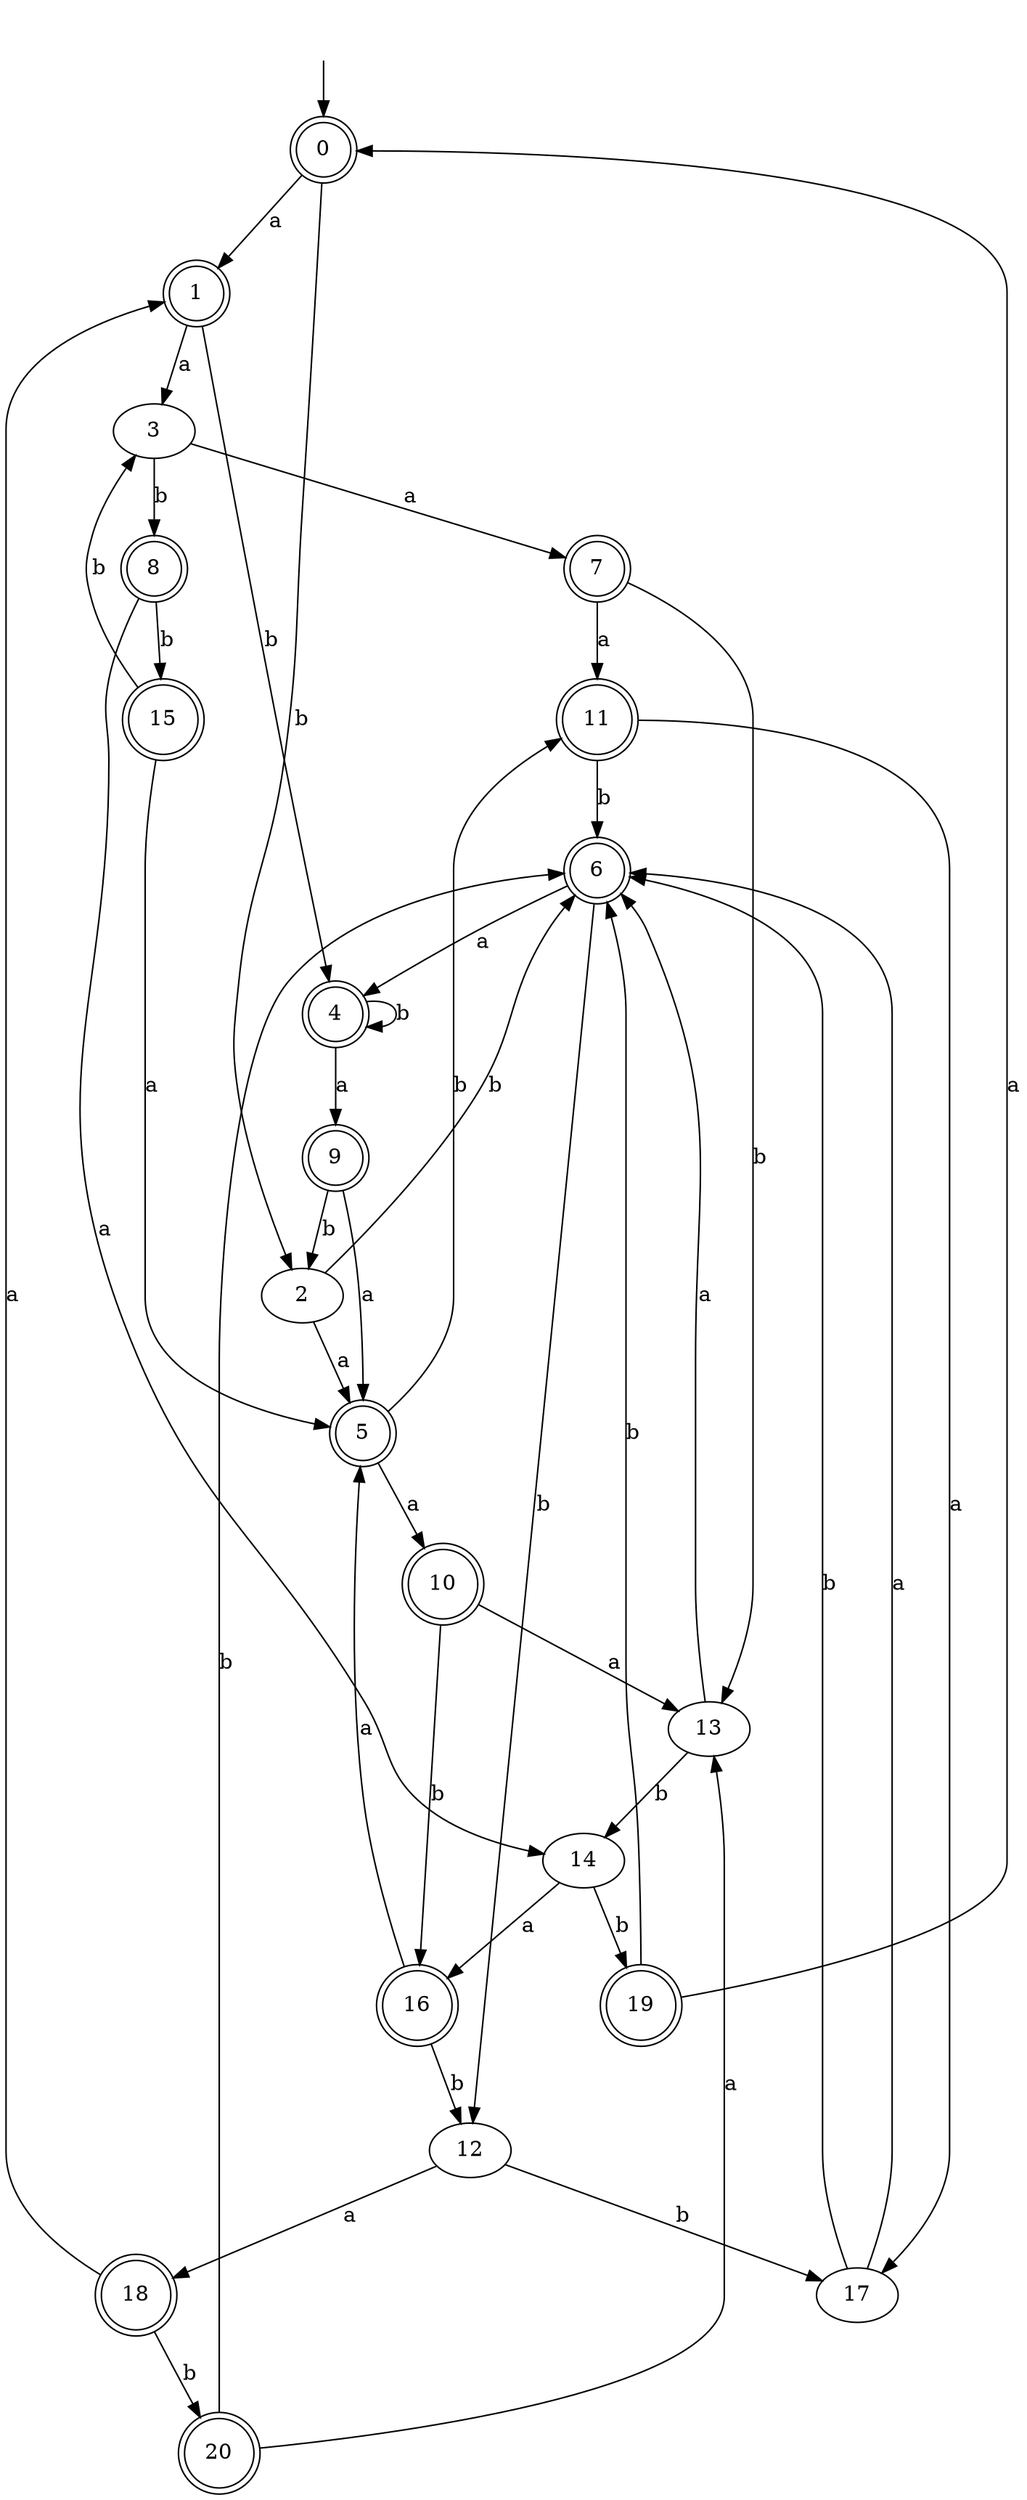 digraph RandomDFA {
  __start0 [label="", shape=none];
  __start0 -> 0 [label=""];
  0 [shape=circle] [shape=doublecircle]
  0 -> 1 [label="a"]
  0 -> 2 [label="b"]
  1 [shape=doublecircle]
  1 -> 3 [label="a"]
  1 -> 4 [label="b"]
  2
  2 -> 5 [label="a"]
  2 -> 6 [label="b"]
  3
  3 -> 7 [label="a"]
  3 -> 8 [label="b"]
  4 [shape=doublecircle]
  4 -> 9 [label="a"]
  4 -> 4 [label="b"]
  5 [shape=doublecircle]
  5 -> 10 [label="a"]
  5 -> 11 [label="b"]
  6 [shape=doublecircle]
  6 -> 4 [label="a"]
  6 -> 12 [label="b"]
  7 [shape=doublecircle]
  7 -> 11 [label="a"]
  7 -> 13 [label="b"]
  8 [shape=doublecircle]
  8 -> 14 [label="a"]
  8 -> 15 [label="b"]
  9 [shape=doublecircle]
  9 -> 5 [label="a"]
  9 -> 2 [label="b"]
  10 [shape=doublecircle]
  10 -> 13 [label="a"]
  10 -> 16 [label="b"]
  11 [shape=doublecircle]
  11 -> 17 [label="a"]
  11 -> 6 [label="b"]
  12
  12 -> 18 [label="a"]
  12 -> 17 [label="b"]
  13
  13 -> 6 [label="a"]
  13 -> 14 [label="b"]
  14
  14 -> 16 [label="a"]
  14 -> 19 [label="b"]
  15 [shape=doublecircle]
  15 -> 5 [label="a"]
  15 -> 3 [label="b"]
  16 [shape=doublecircle]
  16 -> 5 [label="a"]
  16 -> 12 [label="b"]
  17
  17 -> 6 [label="a"]
  17 -> 6 [label="b"]
  18 [shape=doublecircle]
  18 -> 1 [label="a"]
  18 -> 20 [label="b"]
  19 [shape=doublecircle]
  19 -> 0 [label="a"]
  19 -> 6 [label="b"]
  20 [shape=doublecircle]
  20 -> 13 [label="a"]
  20 -> 6 [label="b"]
}
